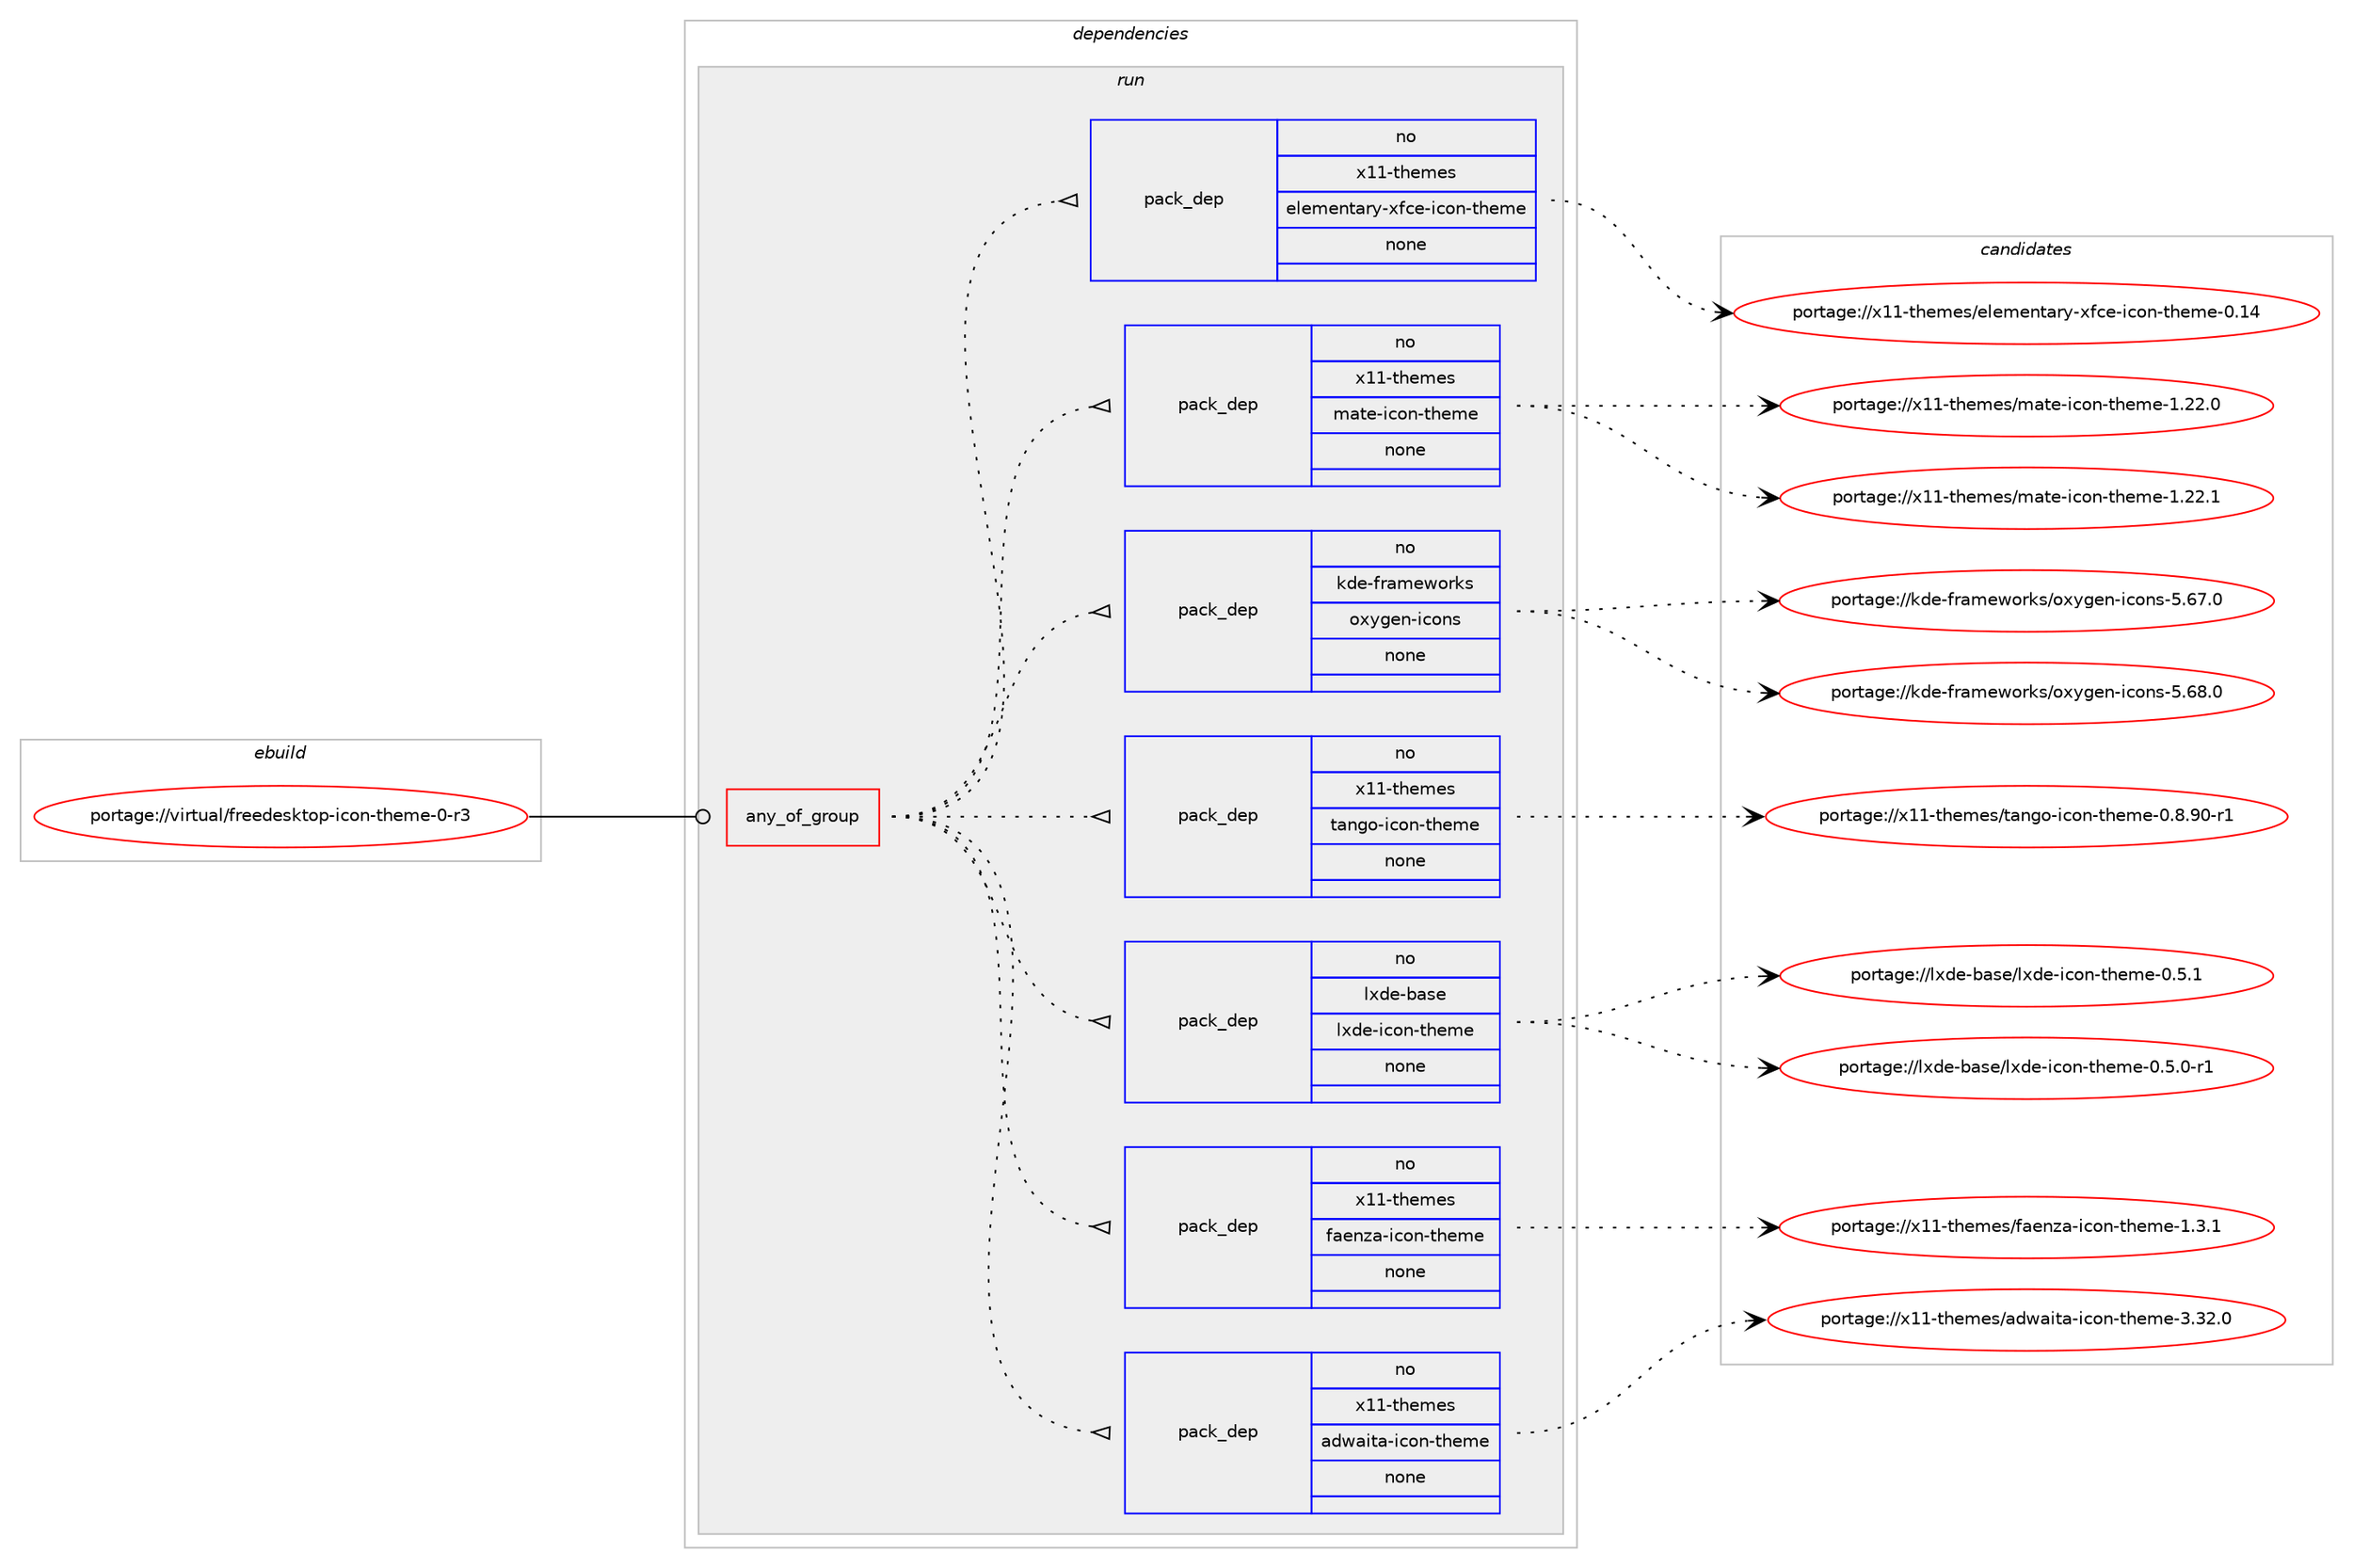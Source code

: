 digraph prolog {

# *************
# Graph options
# *************

newrank=true;
concentrate=true;
compound=true;
graph [rankdir=LR,fontname=Helvetica,fontsize=10,ranksep=1.5];#, ranksep=2.5, nodesep=0.2];
edge  [arrowhead=vee];
node  [fontname=Helvetica,fontsize=10];

# **********
# The ebuild
# **********

subgraph cluster_leftcol {
color=gray;
rank=same;
label=<<i>ebuild</i>>;
id [label="portage://virtual/freedesktop-icon-theme-0-r3", color=red, width=4, href="../virtual/freedesktop-icon-theme-0-r3.svg"];
}

# ****************
# The dependencies
# ****************

subgraph cluster_midcol {
color=gray;
label=<<i>dependencies</i>>;
subgraph cluster_compile {
fillcolor="#eeeeee";
style=filled;
label=<<i>compile</i>>;
}
subgraph cluster_compileandrun {
fillcolor="#eeeeee";
style=filled;
label=<<i>compile and run</i>>;
}
subgraph cluster_run {
fillcolor="#eeeeee";
style=filled;
label=<<i>run</i>>;
subgraph any386 {
dependency13452 [label=<<TABLE BORDER="0" CELLBORDER="1" CELLSPACING="0" CELLPADDING="4"><TR><TD CELLPADDING="10">any_of_group</TD></TR></TABLE>>, shape=none, color=red];subgraph pack11036 {
dependency13453 [label=<<TABLE BORDER="0" CELLBORDER="1" CELLSPACING="0" CELLPADDING="4" WIDTH="220"><TR><TD ROWSPAN="6" CELLPADDING="30">pack_dep</TD></TR><TR><TD WIDTH="110">no</TD></TR><TR><TD>x11-themes</TD></TR><TR><TD>adwaita-icon-theme</TD></TR><TR><TD>none</TD></TR><TR><TD></TD></TR></TABLE>>, shape=none, color=blue];
}
dependency13452:e -> dependency13453:w [weight=20,style="dotted",arrowhead="oinv"];
subgraph pack11037 {
dependency13454 [label=<<TABLE BORDER="0" CELLBORDER="1" CELLSPACING="0" CELLPADDING="4" WIDTH="220"><TR><TD ROWSPAN="6" CELLPADDING="30">pack_dep</TD></TR><TR><TD WIDTH="110">no</TD></TR><TR><TD>x11-themes</TD></TR><TR><TD>faenza-icon-theme</TD></TR><TR><TD>none</TD></TR><TR><TD></TD></TR></TABLE>>, shape=none, color=blue];
}
dependency13452:e -> dependency13454:w [weight=20,style="dotted",arrowhead="oinv"];
subgraph pack11038 {
dependency13455 [label=<<TABLE BORDER="0" CELLBORDER="1" CELLSPACING="0" CELLPADDING="4" WIDTH="220"><TR><TD ROWSPAN="6" CELLPADDING="30">pack_dep</TD></TR><TR><TD WIDTH="110">no</TD></TR><TR><TD>lxde-base</TD></TR><TR><TD>lxde-icon-theme</TD></TR><TR><TD>none</TD></TR><TR><TD></TD></TR></TABLE>>, shape=none, color=blue];
}
dependency13452:e -> dependency13455:w [weight=20,style="dotted",arrowhead="oinv"];
subgraph pack11039 {
dependency13456 [label=<<TABLE BORDER="0" CELLBORDER="1" CELLSPACING="0" CELLPADDING="4" WIDTH="220"><TR><TD ROWSPAN="6" CELLPADDING="30">pack_dep</TD></TR><TR><TD WIDTH="110">no</TD></TR><TR><TD>x11-themes</TD></TR><TR><TD>tango-icon-theme</TD></TR><TR><TD>none</TD></TR><TR><TD></TD></TR></TABLE>>, shape=none, color=blue];
}
dependency13452:e -> dependency13456:w [weight=20,style="dotted",arrowhead="oinv"];
subgraph pack11040 {
dependency13457 [label=<<TABLE BORDER="0" CELLBORDER="1" CELLSPACING="0" CELLPADDING="4" WIDTH="220"><TR><TD ROWSPAN="6" CELLPADDING="30">pack_dep</TD></TR><TR><TD WIDTH="110">no</TD></TR><TR><TD>kde-frameworks</TD></TR><TR><TD>oxygen-icons</TD></TR><TR><TD>none</TD></TR><TR><TD></TD></TR></TABLE>>, shape=none, color=blue];
}
dependency13452:e -> dependency13457:w [weight=20,style="dotted",arrowhead="oinv"];
subgraph pack11041 {
dependency13458 [label=<<TABLE BORDER="0" CELLBORDER="1" CELLSPACING="0" CELLPADDING="4" WIDTH="220"><TR><TD ROWSPAN="6" CELLPADDING="30">pack_dep</TD></TR><TR><TD WIDTH="110">no</TD></TR><TR><TD>x11-themes</TD></TR><TR><TD>mate-icon-theme</TD></TR><TR><TD>none</TD></TR><TR><TD></TD></TR></TABLE>>, shape=none, color=blue];
}
dependency13452:e -> dependency13458:w [weight=20,style="dotted",arrowhead="oinv"];
subgraph pack11042 {
dependency13459 [label=<<TABLE BORDER="0" CELLBORDER="1" CELLSPACING="0" CELLPADDING="4" WIDTH="220"><TR><TD ROWSPAN="6" CELLPADDING="30">pack_dep</TD></TR><TR><TD WIDTH="110">no</TD></TR><TR><TD>x11-themes</TD></TR><TR><TD>elementary-xfce-icon-theme</TD></TR><TR><TD>none</TD></TR><TR><TD></TD></TR></TABLE>>, shape=none, color=blue];
}
dependency13452:e -> dependency13459:w [weight=20,style="dotted",arrowhead="oinv"];
}
id:e -> dependency13452:w [weight=20,style="solid",arrowhead="odot"];
}
}

# **************
# The candidates
# **************

subgraph cluster_choices {
rank=same;
color=gray;
label=<<i>candidates</i>>;

subgraph choice11036 {
color=black;
nodesep=1;
choice1204949451161041011091011154797100119971051169745105991111104511610410110910145514651504648 [label="portage://x11-themes/adwaita-icon-theme-3.32.0", color=red, width=4,href="../x11-themes/adwaita-icon-theme-3.32.0.svg"];
dependency13453:e -> choice1204949451161041011091011154797100119971051169745105991111104511610410110910145514651504648:w [style=dotted,weight="100"];
}
subgraph choice11037 {
color=black;
nodesep=1;
choice120494945116104101109101115471029710111012297451059911111045116104101109101454946514649 [label="portage://x11-themes/faenza-icon-theme-1.3.1", color=red, width=4,href="../x11-themes/faenza-icon-theme-1.3.1.svg"];
dependency13454:e -> choice120494945116104101109101115471029710111012297451059911111045116104101109101454946514649:w [style=dotted,weight="100"];
}
subgraph choice11038 {
color=black;
nodesep=1;
choice10812010010145989711510147108120100101451059911111045116104101109101454846534649 [label="portage://lxde-base/lxde-icon-theme-0.5.1", color=red, width=4,href="../lxde-base/lxde-icon-theme-0.5.1.svg"];
choice108120100101459897115101471081201001014510599111110451161041011091014548465346484511449 [label="portage://lxde-base/lxde-icon-theme-0.5.0-r1", color=red, width=4,href="../lxde-base/lxde-icon-theme-0.5.0-r1.svg"];
dependency13455:e -> choice10812010010145989711510147108120100101451059911111045116104101109101454846534649:w [style=dotted,weight="100"];
dependency13455:e -> choice108120100101459897115101471081201001014510599111110451161041011091014548465346484511449:w [style=dotted,weight="100"];
}
subgraph choice11039 {
color=black;
nodesep=1;
choice1204949451161041011091011154711697110103111451059911111045116104101109101454846564657484511449 [label="portage://x11-themes/tango-icon-theme-0.8.90-r1", color=red, width=4,href="../x11-themes/tango-icon-theme-0.8.90-r1.svg"];
dependency13456:e -> choice1204949451161041011091011154711697110103111451059911111045116104101109101454846564657484511449:w [style=dotted,weight="100"];
}
subgraph choice11040 {
color=black;
nodesep=1;
choice107100101451021149710910111911111410711547111120121103101110451059911111011545534654564648 [label="portage://kde-frameworks/oxygen-icons-5.68.0", color=red, width=4,href="../kde-frameworks/oxygen-icons-5.68.0.svg"];
choice107100101451021149710910111911111410711547111120121103101110451059911111011545534654554648 [label="portage://kde-frameworks/oxygen-icons-5.67.0", color=red, width=4,href="../kde-frameworks/oxygen-icons-5.67.0.svg"];
dependency13457:e -> choice107100101451021149710910111911111410711547111120121103101110451059911111011545534654564648:w [style=dotted,weight="100"];
dependency13457:e -> choice107100101451021149710910111911111410711547111120121103101110451059911111011545534654554648:w [style=dotted,weight="100"];
}
subgraph choice11041 {
color=black;
nodesep=1;
choice120494945116104101109101115471099711610145105991111104511610410110910145494650504649 [label="portage://x11-themes/mate-icon-theme-1.22.1", color=red, width=4,href="../x11-themes/mate-icon-theme-1.22.1.svg"];
choice120494945116104101109101115471099711610145105991111104511610410110910145494650504648 [label="portage://x11-themes/mate-icon-theme-1.22.0", color=red, width=4,href="../x11-themes/mate-icon-theme-1.22.0.svg"];
dependency13458:e -> choice120494945116104101109101115471099711610145105991111104511610410110910145494650504649:w [style=dotted,weight="100"];
dependency13458:e -> choice120494945116104101109101115471099711610145105991111104511610410110910145494650504648:w [style=dotted,weight="100"];
}
subgraph choice11042 {
color=black;
nodesep=1;
choice120494945116104101109101115471011081011091011101169711412145120102991014510599111110451161041011091014548464952 [label="portage://x11-themes/elementary-xfce-icon-theme-0.14", color=red, width=4,href="../x11-themes/elementary-xfce-icon-theme-0.14.svg"];
dependency13459:e -> choice120494945116104101109101115471011081011091011101169711412145120102991014510599111110451161041011091014548464952:w [style=dotted,weight="100"];
}
}

}
